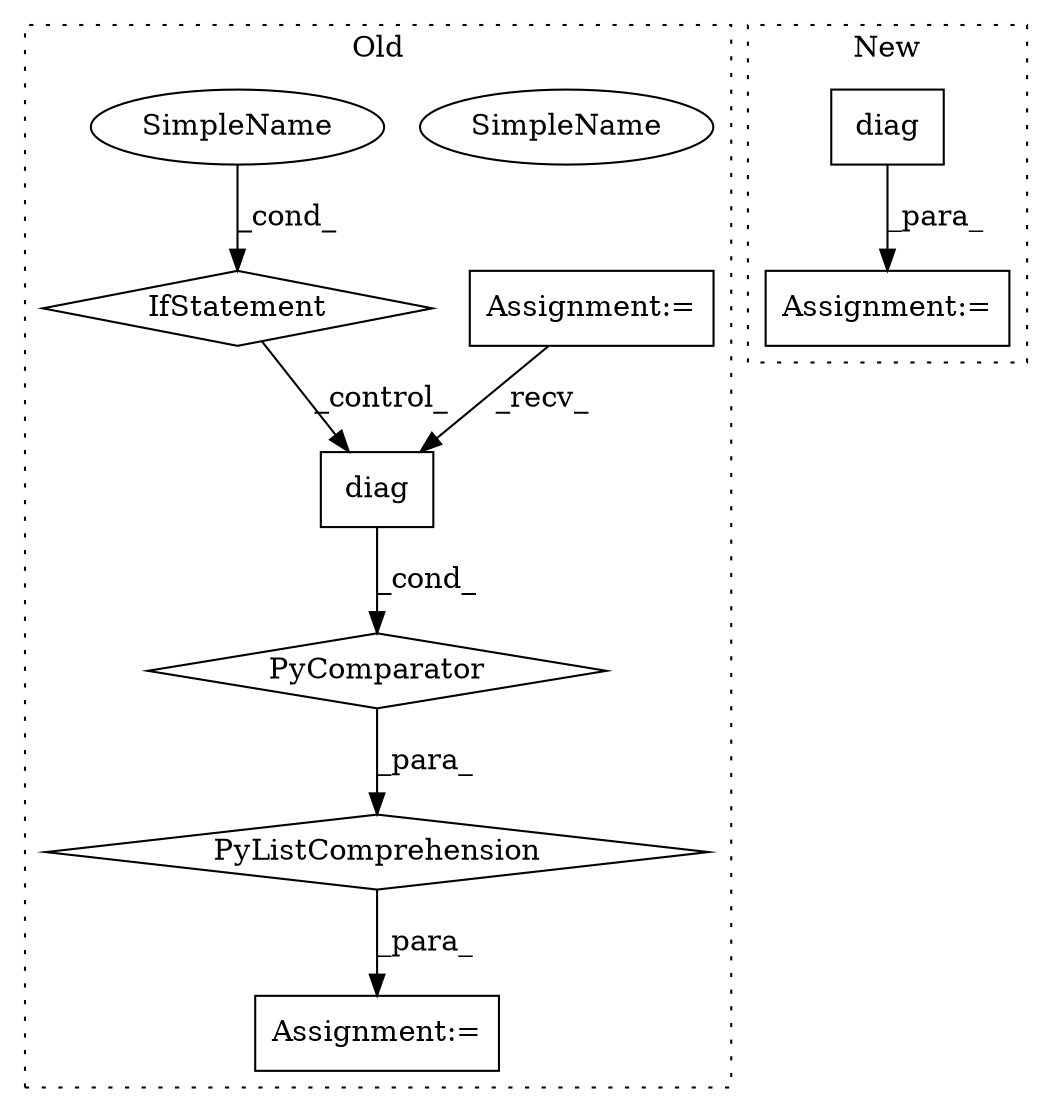 digraph G {
subgraph cluster0 {
1 [label="PyComparator" a="113" s="1263" l="37" shape="diamond"];
3 [label="PyListComprehension" a="109" s="1176" l="132" shape="diamond"];
4 [label="Assignment:=" a="7" s="1154" l="1" shape="box"];
5 [label="Assignment:=" a="7" s="1263" l="37" shape="box"];
6 [label="diag" a="32" s="1186" l="6" shape="box"];
7 [label="IfStatement" a="25" s="1263" l="37" shape="diamond"];
8 [label="SimpleName" a="42" s="1295" l="5" shape="ellipse"];
10 [label="SimpleName" a="42" s="1295" l="5" shape="ellipse"];
label = "Old";
style="dotted";
}
subgraph cluster1 {
2 [label="diag" a="32" s="1124" l="6" shape="box"];
9 [label="Assignment:=" a="7" s="1116" l="1" shape="box"];
label = "New";
style="dotted";
}
1 -> 3 [label="_para_"];
2 -> 9 [label="_para_"];
3 -> 4 [label="_para_"];
5 -> 6 [label="_recv_"];
6 -> 1 [label="_cond_"];
7 -> 6 [label="_control_"];
10 -> 7 [label="_cond_"];
}